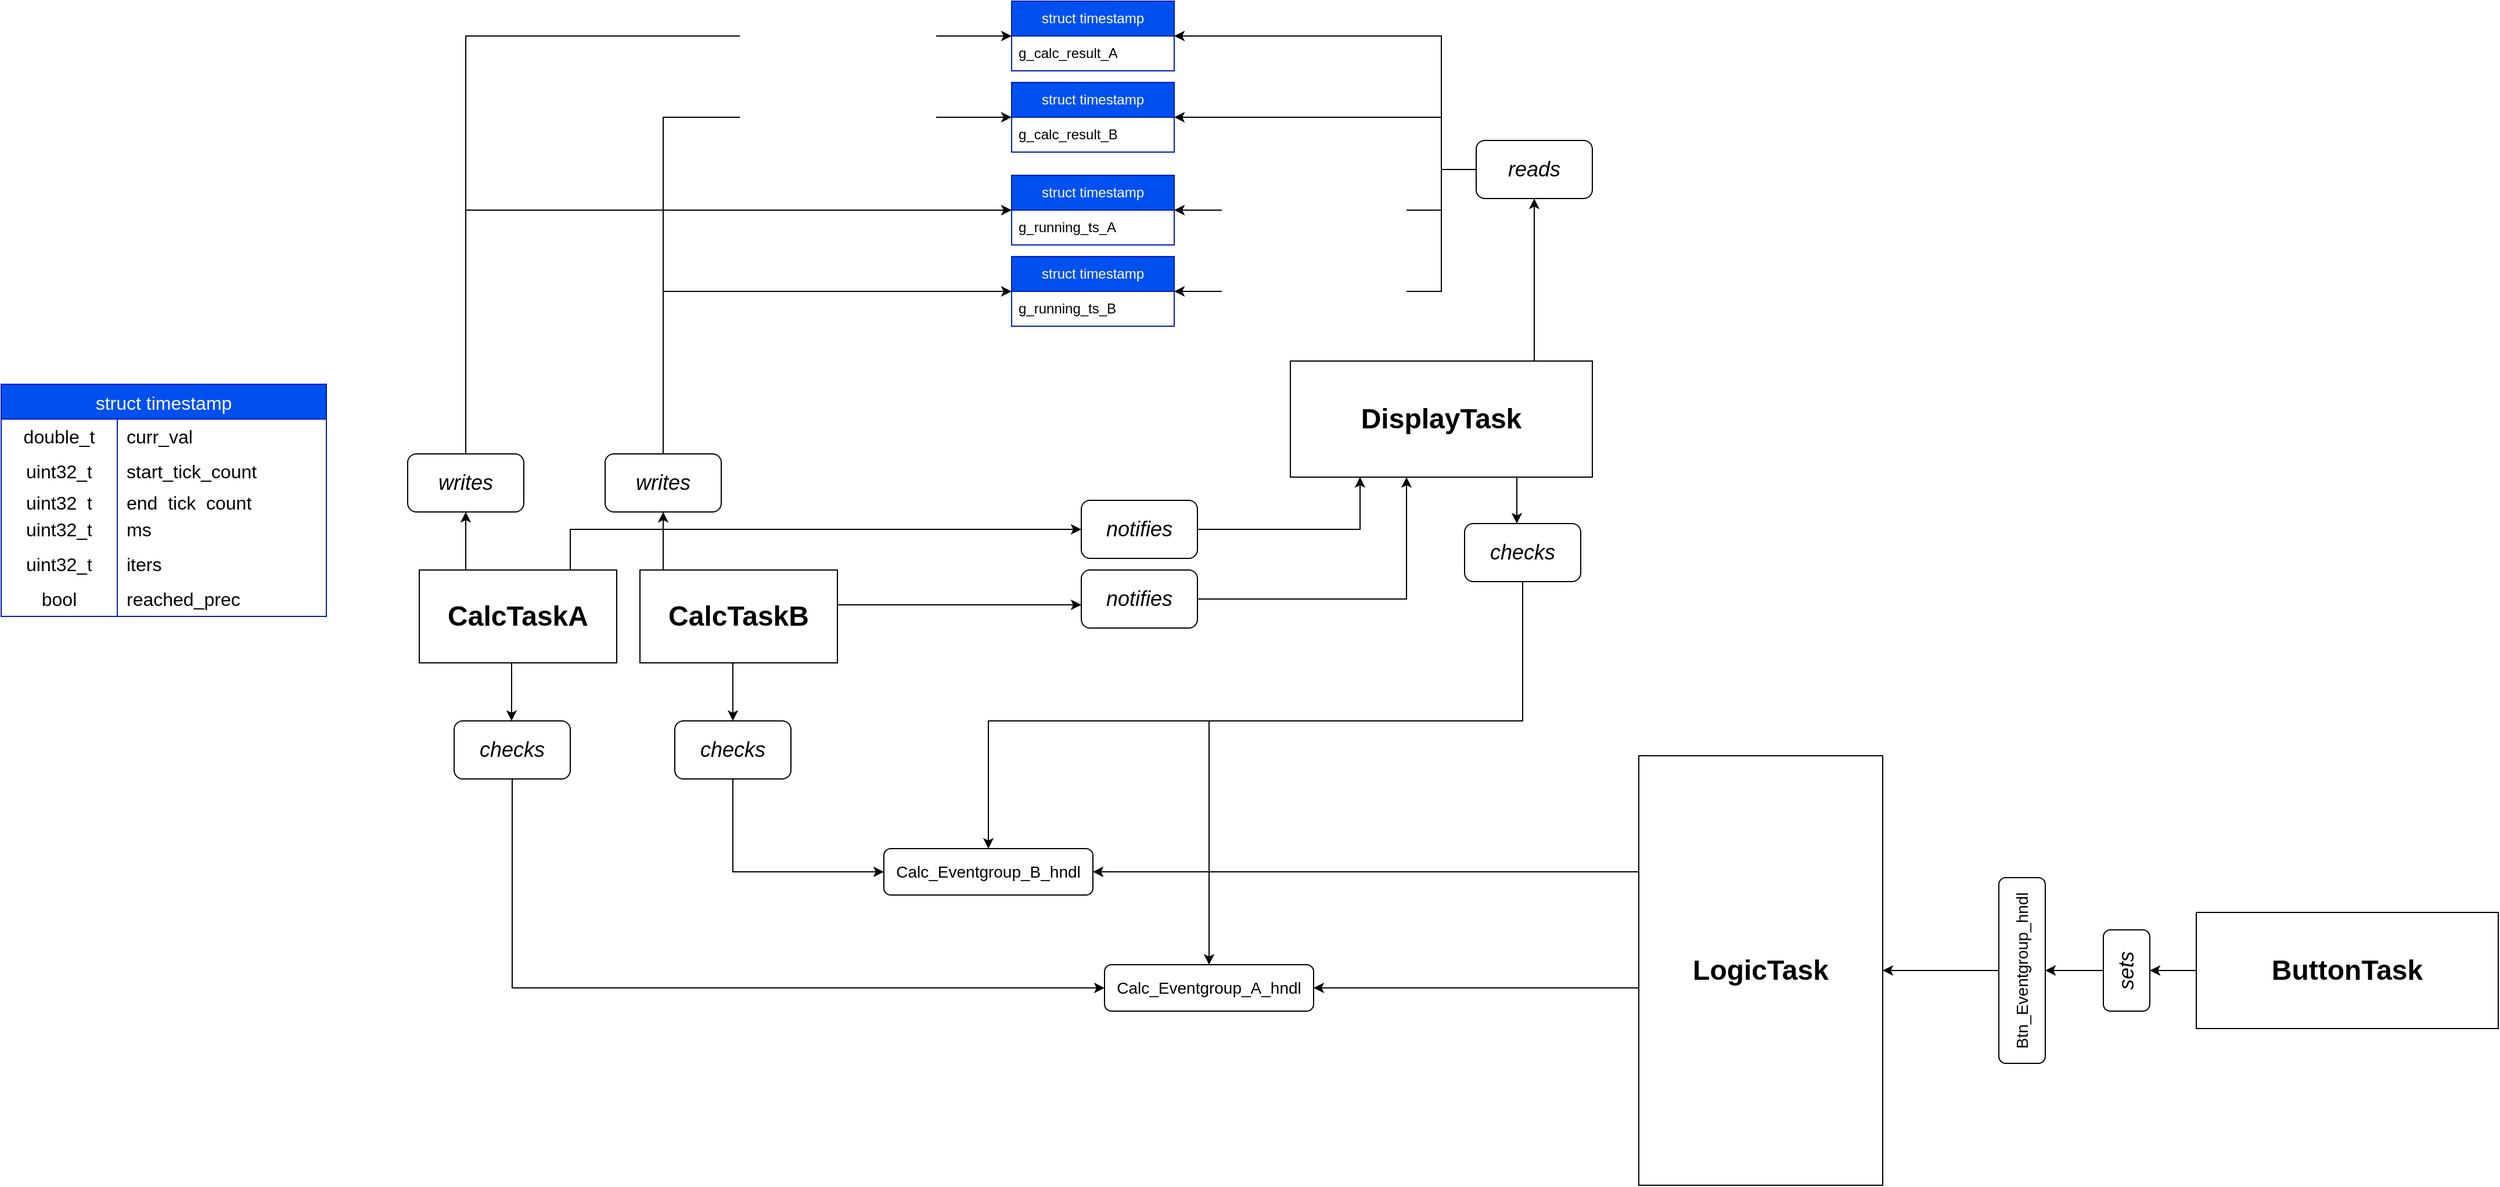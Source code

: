 <mxfile>
    <diagram name="Task Overview" id="un9A2p85PjugNB1o0ie8">
        <mxGraphModel dx="4168" dy="1765" grid="1" gridSize="10" guides="1" tooltips="1" connect="1" arrows="1" fold="1" page="1" pageScale="1" pageWidth="1169" pageHeight="827" math="0" shadow="0">
            <root>
                <mxCell id="0"/>
                <mxCell id="1" parent="0"/>
                <mxCell id="_D26Zv26igtGGx_pEVoI-3" value="LogicTask" style="rounded=0;whiteSpace=wrap;html=1;fontStyle=1;fontSize=24;" parent="1" vertex="1">
                    <mxGeometry x="-850" y="450" width="210" height="370" as="geometry"/>
                </mxCell>
                <mxCell id="_D26Zv26igtGGx_pEVoI-8" value="DisplayTask" style="rounded=0;whiteSpace=wrap;html=1;fontStyle=1;fontSize=24;" parent="1" vertex="1">
                    <mxGeometry x="-1150" y="110" width="260" height="100" as="geometry"/>
                </mxCell>
                <mxCell id="_D26Zv26igtGGx_pEVoI-9" value="ButtonTask" style="rounded=0;whiteSpace=wrap;html=1;fontStyle=1;fontSize=24;" parent="1" vertex="1">
                    <mxGeometry x="-370" y="585" width="260" height="100" as="geometry"/>
                </mxCell>
                <mxCell id="_D26Zv26igtGGx_pEVoI-14" style="edgeStyle=elbowEdgeStyle;rounded=0;orthogonalLoop=1;jettySize=auto;html=1;entryX=0;entryY=0.5;entryDx=0;entryDy=0;" parent="1" source="_D26Zv26igtGGx_pEVoI-10" target="_D26Zv26igtGGx_pEVoI-12" edge="1">
                    <mxGeometry relative="1" as="geometry">
                        <mxPoint x="-1390" y="120" as="targetPoint"/>
                        <Array as="points">
                            <mxPoint x="-1770" y="260"/>
                            <mxPoint x="-1800" y="240"/>
                        </Array>
                    </mxGeometry>
                </mxCell>
                <mxCell id="_D26Zv26igtGGx_pEVoI-10" value="CalcTaskA" style="rounded=0;whiteSpace=wrap;html=1;fontStyle=1;fontSize=24;" parent="1" vertex="1">
                    <mxGeometry x="-1900" y="290" width="170" height="80" as="geometry"/>
                </mxCell>
                <mxCell id="_D26Zv26igtGGx_pEVoI-12" value="notifies" style="rounded=1;whiteSpace=wrap;html=1;fontStyle=2;fontSize=18;glass=0;" parent="1" vertex="1">
                    <mxGeometry x="-1330" y="230" width="100" height="50" as="geometry"/>
                </mxCell>
                <mxCell id="_D26Zv26igtGGx_pEVoI-13" value="CalcTaskB" style="rounded=0;whiteSpace=wrap;html=1;fontStyle=1;fontSize=24;" parent="1" vertex="1">
                    <mxGeometry x="-1710" y="290" width="170" height="80" as="geometry"/>
                </mxCell>
                <mxCell id="_D26Zv26igtGGx_pEVoI-16" value="notifies" style="rounded=1;whiteSpace=wrap;html=1;fontStyle=2;fontSize=18;glass=0;" parent="1" vertex="1">
                    <mxGeometry x="-1330" y="290" width="100" height="50" as="geometry"/>
                </mxCell>
                <mxCell id="_D26Zv26igtGGx_pEVoI-17" style="edgeStyle=elbowEdgeStyle;rounded=0;orthogonalLoop=1;jettySize=auto;html=1;" parent="1" source="_D26Zv26igtGGx_pEVoI-13" target="_D26Zv26igtGGx_pEVoI-16" edge="1">
                    <mxGeometry relative="1" as="geometry">
                        <mxPoint x="-1790" y="300" as="sourcePoint"/>
                        <mxPoint x="-1300" y="145" as="targetPoint"/>
                        <Array as="points">
                            <mxPoint x="-1450" y="320"/>
                        </Array>
                    </mxGeometry>
                </mxCell>
                <mxCell id="_D26Zv26igtGGx_pEVoI-19" value="&lt;div style=&quot;font-size: 14px; line-height: 19px; white-space: pre;&quot;&gt;&lt;div&gt;&lt;span style=&quot;&quot;&gt;Btn_Eventgroup_hndl&lt;/span&gt;&lt;/div&gt;&lt;/div&gt;" style="rounded=1;whiteSpace=wrap;html=1;fontStyle=0;fontSize=18;glass=0;fontColor=default;labelBackgroundColor=default;fontFamily=Helvetica;textDirection=ltr;horizontal=0;" parent="1" vertex="1">
                    <mxGeometry x="-540" y="555" width="40" height="160" as="geometry"/>
                </mxCell>
                <mxCell id="_D26Zv26igtGGx_pEVoI-20" value="&lt;div style=&quot;font-size: 14px; line-height: 19px; white-space: pre;&quot;&gt;&lt;div&gt;&lt;span style=&quot;&quot;&gt;Calc_Eventgroup_A_hndl&lt;/span&gt;&lt;/div&gt;&lt;/div&gt;" style="rounded=1;whiteSpace=wrap;html=1;fontStyle=0;fontSize=18;glass=0;fontColor=default;labelBackgroundColor=default;fontFamily=Helvetica;textDirection=ltr;horizontal=1;" parent="1" vertex="1">
                    <mxGeometry x="-1310" y="630" width="180" height="40" as="geometry"/>
                </mxCell>
                <mxCell id="_D26Zv26igtGGx_pEVoI-21" value="&lt;div style=&quot;font-size: 14px; line-height: 19px; white-space: pre;&quot;&gt;&lt;div&gt;&lt;span style=&quot;&quot;&gt;Calc_Eventgroup_B_hndl&lt;/span&gt;&lt;/div&gt;&lt;/div&gt;" style="rounded=1;whiteSpace=wrap;html=1;fontStyle=0;fontSize=18;glass=0;fontColor=default;labelBackgroundColor=default;fontFamily=Helvetica;textDirection=ltr;horizontal=1;" parent="1" vertex="1">
                    <mxGeometry x="-1500" y="530" width="180" height="40" as="geometry"/>
                </mxCell>
                <mxCell id="_D26Zv26igtGGx_pEVoI-22" style="edgeStyle=elbowEdgeStyle;rounded=0;orthogonalLoop=1;jettySize=auto;html=1;elbow=vertical;" parent="1" source="_D26Zv26igtGGx_pEVoI-12" target="_D26Zv26igtGGx_pEVoI-8" edge="1">
                    <mxGeometry relative="1" as="geometry">
                        <mxPoint x="-1405" y="355" as="sourcePoint"/>
                        <mxPoint x="-1080" y="260" as="targetPoint"/>
                        <Array as="points">
                            <mxPoint x="-1090" y="255"/>
                        </Array>
                    </mxGeometry>
                </mxCell>
                <mxCell id="_D26Zv26igtGGx_pEVoI-23" style="edgeStyle=elbowEdgeStyle;rounded=0;orthogonalLoop=1;jettySize=auto;html=1;elbow=vertical;" parent="1" source="_D26Zv26igtGGx_pEVoI-16" target="_D26Zv26igtGGx_pEVoI-8" edge="1">
                    <mxGeometry relative="1" as="geometry">
                        <mxPoint x="-1200" y="145" as="sourcePoint"/>
                        <mxPoint x="-1140" y="145" as="targetPoint"/>
                        <Array as="points">
                            <mxPoint x="-1050" y="315"/>
                        </Array>
                    </mxGeometry>
                </mxCell>
                <mxCell id="_D26Zv26igtGGx_pEVoI-25" style="edgeStyle=elbowEdgeStyle;rounded=0;orthogonalLoop=1;jettySize=auto;html=1;elbow=vertical;" parent="1" source="_D26Zv26igtGGx_pEVoI-19" target="_D26Zv26igtGGx_pEVoI-3" edge="1">
                    <mxGeometry relative="1" as="geometry">
                        <mxPoint x="-610" y="640.26" as="sourcePoint"/>
                        <mxPoint x="-650" y="640.26" as="targetPoint"/>
                    </mxGeometry>
                </mxCell>
                <mxCell id="_D26Zv26igtGGx_pEVoI-26" style="edgeStyle=elbowEdgeStyle;rounded=0;orthogonalLoop=1;jettySize=auto;html=1;elbow=vertical;" parent="1" source="_D26Zv26igtGGx_pEVoI-3" target="_D26Zv26igtGGx_pEVoI-21" edge="1">
                    <mxGeometry relative="1" as="geometry">
                        <mxPoint x="-790" y="539.83" as="sourcePoint"/>
                        <mxPoint x="-840" y="539.83" as="targetPoint"/>
                    </mxGeometry>
                </mxCell>
                <mxCell id="_D26Zv26igtGGx_pEVoI-27" style="edgeStyle=elbowEdgeStyle;rounded=0;orthogonalLoop=1;jettySize=auto;html=1;elbow=vertical;" parent="1" source="_D26Zv26igtGGx_pEVoI-3" target="_D26Zv26igtGGx_pEVoI-20" edge="1">
                    <mxGeometry relative="1" as="geometry">
                        <mxPoint x="-860" y="670.04" as="sourcePoint"/>
                        <mxPoint x="-1000" y="670.04" as="targetPoint"/>
                    </mxGeometry>
                </mxCell>
                <mxCell id="_D26Zv26igtGGx_pEVoI-28" value="struct timestamp" style="shape=table;startSize=30;container=1;collapsible=0;childLayout=tableLayout;fixedRows=1;rowLines=0;fontStyle=0;strokeColor=#001DBC;fontSize=16;fillColor=#0050ef;fontColor=#ffffff;" parent="1" vertex="1">
                    <mxGeometry x="-2260" y="130" width="280" height="200" as="geometry"/>
                </mxCell>
                <mxCell id="_D26Zv26igtGGx_pEVoI-29" value="" style="shape=tableRow;horizontal=0;startSize=0;swimlaneHead=0;swimlaneBody=0;top=0;left=0;bottom=0;right=0;collapsible=0;dropTarget=0;fillColor=none;points=[[0,0.5],[1,0.5]];portConstraint=eastwest;strokeColor=inherit;fontSize=16;" parent="_D26Zv26igtGGx_pEVoI-28" vertex="1">
                    <mxGeometry y="30" width="280" height="30" as="geometry"/>
                </mxCell>
                <mxCell id="_D26Zv26igtGGx_pEVoI-30" value="double_t" style="shape=partialRectangle;html=1;whiteSpace=wrap;connectable=0;fillColor=none;top=0;left=0;bottom=0;right=0;overflow=hidden;pointerEvents=1;strokeColor=inherit;fontSize=16;" parent="_D26Zv26igtGGx_pEVoI-29" vertex="1">
                    <mxGeometry width="100" height="30" as="geometry">
                        <mxRectangle width="100" height="30" as="alternateBounds"/>
                    </mxGeometry>
                </mxCell>
                <mxCell id="_D26Zv26igtGGx_pEVoI-31" value="curr_val" style="shape=partialRectangle;html=1;whiteSpace=wrap;connectable=0;fillColor=none;top=0;left=0;bottom=0;right=0;align=left;spacingLeft=6;overflow=hidden;strokeColor=inherit;fontSize=16;" parent="_D26Zv26igtGGx_pEVoI-29" vertex="1">
                    <mxGeometry x="100" width="180" height="30" as="geometry">
                        <mxRectangle width="180" height="30" as="alternateBounds"/>
                    </mxGeometry>
                </mxCell>
                <mxCell id="_D26Zv26igtGGx_pEVoI-32" value="" style="shape=tableRow;horizontal=0;startSize=0;swimlaneHead=0;swimlaneBody=0;top=0;left=0;bottom=0;right=0;collapsible=0;dropTarget=0;fillColor=none;points=[[0,0.5],[1,0.5]];portConstraint=eastwest;strokeColor=inherit;fontSize=16;" parent="_D26Zv26igtGGx_pEVoI-28" vertex="1">
                    <mxGeometry y="60" width="280" height="30" as="geometry"/>
                </mxCell>
                <mxCell id="_D26Zv26igtGGx_pEVoI-33" value="uint32_t" style="shape=partialRectangle;html=1;whiteSpace=wrap;connectable=0;fillColor=none;top=0;left=0;bottom=0;right=0;overflow=hidden;strokeColor=inherit;fontSize=16;" parent="_D26Zv26igtGGx_pEVoI-32" vertex="1">
                    <mxGeometry width="100" height="30" as="geometry">
                        <mxRectangle width="100" height="30" as="alternateBounds"/>
                    </mxGeometry>
                </mxCell>
                <mxCell id="_D26Zv26igtGGx_pEVoI-34" value="start_tick_count" style="shape=partialRectangle;html=1;whiteSpace=wrap;connectable=0;fillColor=none;top=0;left=0;bottom=0;right=0;align=left;spacingLeft=6;overflow=hidden;strokeColor=inherit;fontSize=16;" parent="_D26Zv26igtGGx_pEVoI-32" vertex="1">
                    <mxGeometry x="100" width="180" height="30" as="geometry">
                        <mxRectangle width="180" height="30" as="alternateBounds"/>
                    </mxGeometry>
                </mxCell>
                <mxCell id="_D26Zv26igtGGx_pEVoI-35" value="" style="shape=tableRow;horizontal=0;startSize=0;swimlaneHead=0;swimlaneBody=0;top=0;left=0;bottom=0;right=0;collapsible=0;dropTarget=0;fillColor=none;points=[[0,0.5],[1,0.5]];portConstraint=eastwest;strokeColor=inherit;fontSize=16;" parent="_D26Zv26igtGGx_pEVoI-28" vertex="1">
                    <mxGeometry y="90" width="280" height="20" as="geometry"/>
                </mxCell>
                <mxCell id="_D26Zv26igtGGx_pEVoI-36" value="uint32_t" style="shape=partialRectangle;html=1;whiteSpace=wrap;connectable=0;fillColor=none;top=0;left=0;bottom=0;right=0;overflow=hidden;strokeColor=inherit;fontSize=16;" parent="_D26Zv26igtGGx_pEVoI-35" vertex="1">
                    <mxGeometry width="100" height="20" as="geometry">
                        <mxRectangle width="100" height="20" as="alternateBounds"/>
                    </mxGeometry>
                </mxCell>
                <mxCell id="_D26Zv26igtGGx_pEVoI-37" value="end_tick_count" style="shape=partialRectangle;html=1;whiteSpace=wrap;connectable=0;fillColor=none;top=0;left=0;bottom=0;right=0;align=left;spacingLeft=6;overflow=hidden;strokeColor=inherit;fontSize=16;" parent="_D26Zv26igtGGx_pEVoI-35" vertex="1">
                    <mxGeometry x="100" width="180" height="20" as="geometry">
                        <mxRectangle width="180" height="20" as="alternateBounds"/>
                    </mxGeometry>
                </mxCell>
                <mxCell id="_D26Zv26igtGGx_pEVoI-38" style="shape=tableRow;horizontal=0;startSize=0;swimlaneHead=0;swimlaneBody=0;top=0;left=0;bottom=0;right=0;collapsible=0;dropTarget=0;fillColor=none;points=[[0,0.5],[1,0.5]];portConstraint=eastwest;strokeColor=inherit;fontSize=16;" parent="_D26Zv26igtGGx_pEVoI-28" vertex="1">
                    <mxGeometry y="110" width="280" height="30" as="geometry"/>
                </mxCell>
                <mxCell id="_D26Zv26igtGGx_pEVoI-39" value="uint32_t" style="shape=partialRectangle;html=1;whiteSpace=wrap;connectable=0;fillColor=none;top=0;left=0;bottom=0;right=0;overflow=hidden;strokeColor=inherit;fontSize=16;" parent="_D26Zv26igtGGx_pEVoI-38" vertex="1">
                    <mxGeometry width="100" height="30" as="geometry">
                        <mxRectangle width="100" height="30" as="alternateBounds"/>
                    </mxGeometry>
                </mxCell>
                <mxCell id="_D26Zv26igtGGx_pEVoI-40" value="ms" style="shape=partialRectangle;html=1;whiteSpace=wrap;connectable=0;fillColor=none;top=0;left=0;bottom=0;right=0;align=left;spacingLeft=6;overflow=hidden;strokeColor=inherit;fontSize=16;" parent="_D26Zv26igtGGx_pEVoI-38" vertex="1">
                    <mxGeometry x="100" width="180" height="30" as="geometry">
                        <mxRectangle width="180" height="30" as="alternateBounds"/>
                    </mxGeometry>
                </mxCell>
                <mxCell id="_D26Zv26igtGGx_pEVoI-44" style="shape=tableRow;horizontal=0;startSize=0;swimlaneHead=0;swimlaneBody=0;top=0;left=0;bottom=0;right=0;collapsible=0;dropTarget=0;fillColor=none;points=[[0,0.5],[1,0.5]];portConstraint=eastwest;strokeColor=inherit;fontSize=16;" parent="_D26Zv26igtGGx_pEVoI-28" vertex="1">
                    <mxGeometry y="140" width="280" height="30" as="geometry"/>
                </mxCell>
                <mxCell id="_D26Zv26igtGGx_pEVoI-45" value="uint32_t" style="shape=partialRectangle;html=1;whiteSpace=wrap;connectable=0;fillColor=none;top=0;left=0;bottom=0;right=0;overflow=hidden;strokeColor=inherit;fontSize=16;" parent="_D26Zv26igtGGx_pEVoI-44" vertex="1">
                    <mxGeometry width="100" height="30" as="geometry">
                        <mxRectangle width="100" height="30" as="alternateBounds"/>
                    </mxGeometry>
                </mxCell>
                <mxCell id="_D26Zv26igtGGx_pEVoI-46" value="iters" style="shape=partialRectangle;html=1;whiteSpace=wrap;connectable=0;fillColor=none;top=0;left=0;bottom=0;right=0;align=left;spacingLeft=6;overflow=hidden;strokeColor=inherit;fontSize=16;" parent="_D26Zv26igtGGx_pEVoI-44" vertex="1">
                    <mxGeometry x="100" width="180" height="30" as="geometry">
                        <mxRectangle width="180" height="30" as="alternateBounds"/>
                    </mxGeometry>
                </mxCell>
                <mxCell id="KhERWZN3jy_DUeHQDUMO-28" style="shape=tableRow;horizontal=0;startSize=0;swimlaneHead=0;swimlaneBody=0;top=0;left=0;bottom=0;right=0;collapsible=0;dropTarget=0;fillColor=none;points=[[0,0.5],[1,0.5]];portConstraint=eastwest;strokeColor=inherit;fontSize=16;" vertex="1" parent="_D26Zv26igtGGx_pEVoI-28">
                    <mxGeometry y="170" width="280" height="30" as="geometry"/>
                </mxCell>
                <mxCell id="KhERWZN3jy_DUeHQDUMO-29" value="bool" style="shape=partialRectangle;html=1;whiteSpace=wrap;connectable=0;fillColor=none;top=0;left=0;bottom=0;right=0;overflow=hidden;strokeColor=inherit;fontSize=16;" vertex="1" parent="KhERWZN3jy_DUeHQDUMO-28">
                    <mxGeometry width="100" height="30" as="geometry">
                        <mxRectangle width="100" height="30" as="alternateBounds"/>
                    </mxGeometry>
                </mxCell>
                <mxCell id="KhERWZN3jy_DUeHQDUMO-30" value="reached_prec" style="shape=partialRectangle;html=1;whiteSpace=wrap;connectable=0;fillColor=none;top=0;left=0;bottom=0;right=0;align=left;spacingLeft=6;overflow=hidden;strokeColor=inherit;fontSize=16;" vertex="1" parent="KhERWZN3jy_DUeHQDUMO-28">
                    <mxGeometry x="100" width="180" height="30" as="geometry">
                        <mxRectangle width="180" height="30" as="alternateBounds"/>
                    </mxGeometry>
                </mxCell>
                <mxCell id="_D26Zv26igtGGx_pEVoI-49" value="struct timestamp" style="swimlane;fontStyle=0;childLayout=stackLayout;horizontal=1;startSize=30;horizontalStack=0;resizeParent=1;resizeParentMax=0;resizeLast=0;collapsible=1;marginBottom=0;whiteSpace=wrap;html=1;fillColor=#0050ef;strokeColor=#001DBC;fontColor=#ffffff;" parent="1" vertex="1">
                    <mxGeometry x="-1390" y="-50" width="140" height="60" as="geometry"/>
                </mxCell>
                <mxCell id="_D26Zv26igtGGx_pEVoI-50" value="g_running_ts_A" style="text;strokeColor=none;fillColor=none;align=left;verticalAlign=middle;spacingLeft=4;spacingRight=4;overflow=hidden;points=[[0,0.5],[1,0.5]];portConstraint=eastwest;rotatable=0;whiteSpace=wrap;html=1;" parent="_D26Zv26igtGGx_pEVoI-49" vertex="1">
                    <mxGeometry y="30" width="140" height="30" as="geometry"/>
                </mxCell>
                <mxCell id="_D26Zv26igtGGx_pEVoI-53" value="struct timestamp" style="swimlane;fontStyle=0;childLayout=stackLayout;horizontal=1;startSize=30;horizontalStack=0;resizeParent=1;resizeParentMax=0;resizeLast=0;collapsible=1;marginBottom=0;whiteSpace=wrap;html=1;fillColor=#0050ef;strokeColor=#001DBC;fontColor=#ffffff;" parent="1" vertex="1">
                    <mxGeometry x="-1390" y="20" width="140" height="60" as="geometry"/>
                </mxCell>
                <mxCell id="_D26Zv26igtGGx_pEVoI-54" value="g_running_ts_B" style="text;strokeColor=none;fillColor=none;align=left;verticalAlign=middle;spacingLeft=4;spacingRight=4;overflow=hidden;points=[[0,0.5],[1,0.5]];portConstraint=eastwest;rotatable=0;whiteSpace=wrap;html=1;" parent="_D26Zv26igtGGx_pEVoI-53" vertex="1">
                    <mxGeometry y="30" width="140" height="30" as="geometry"/>
                </mxCell>
                <mxCell id="_D26Zv26igtGGx_pEVoI-60" style="edgeStyle=elbowEdgeStyle;rounded=0;orthogonalLoop=1;jettySize=auto;elbow=vertical;html=1;" parent="1" source="_D26Zv26igtGGx_pEVoI-55" target="_D26Zv26igtGGx_pEVoI-21" edge="1">
                    <mxGeometry relative="1" as="geometry">
                        <mxPoint x="-1070" y="480" as="targetPoint"/>
                        <Array as="points">
                            <mxPoint x="-1180" y="420"/>
                        </Array>
                    </mxGeometry>
                </mxCell>
                <mxCell id="_D26Zv26igtGGx_pEVoI-55" value="checks" style="rounded=1;whiteSpace=wrap;html=1;fontStyle=2;fontSize=18;glass=0;" parent="1" vertex="1">
                    <mxGeometry x="-1000" y="250" width="100" height="50" as="geometry"/>
                </mxCell>
                <mxCell id="_D26Zv26igtGGx_pEVoI-57" style="edgeStyle=elbowEdgeStyle;rounded=0;orthogonalLoop=1;jettySize=auto;html=1;" parent="1" source="_D26Zv26igtGGx_pEVoI-8" target="_D26Zv26igtGGx_pEVoI-63" edge="1">
                    <mxGeometry relative="1" as="geometry">
                        <mxPoint x="-960" y="410" as="sourcePoint"/>
                        <mxPoint x="-1079.741" y="250.0" as="targetPoint"/>
                    </mxGeometry>
                </mxCell>
                <mxCell id="_D26Zv26igtGGx_pEVoI-58" style="edgeStyle=elbowEdgeStyle;rounded=0;orthogonalLoop=1;jettySize=auto;html=1;exitX=0.75;exitY=1;exitDx=0;exitDy=0;" parent="1" source="_D26Zv26igtGGx_pEVoI-8" target="_D26Zv26igtGGx_pEVoI-55" edge="1">
                    <mxGeometry relative="1" as="geometry">
                        <mxPoint x="-1070" y="220" as="sourcePoint"/>
                        <mxPoint x="-1070" y="260" as="targetPoint"/>
                        <Array as="points"/>
                    </mxGeometry>
                </mxCell>
                <mxCell id="_D26Zv26igtGGx_pEVoI-61" style="edgeStyle=elbowEdgeStyle;rounded=0;orthogonalLoop=1;jettySize=auto;html=1;" parent="1" source="4" target="_D26Zv26igtGGx_pEVoI-49" edge="1">
                    <mxGeometry relative="1" as="geometry">
                        <mxPoint x="-1900" y="90" as="sourcePoint"/>
                        <mxPoint x="-1410" y="-65" as="targetPoint"/>
                        <Array as="points">
                            <mxPoint x="-1860" y="110"/>
                            <mxPoint x="-1857" y="160"/>
                        </Array>
                    </mxGeometry>
                </mxCell>
                <mxCell id="_D26Zv26igtGGx_pEVoI-62" style="edgeStyle=elbowEdgeStyle;rounded=0;orthogonalLoop=1;jettySize=auto;html=1;" parent="1" source="5" target="_D26Zv26igtGGx_pEVoI-53" edge="1">
                    <mxGeometry relative="1" as="geometry">
                        <mxPoint x="-1847" y="300" as="sourcePoint"/>
                        <mxPoint x="-1380" y="-10" as="targetPoint"/>
                        <Array as="points">
                            <mxPoint x="-1690" y="130"/>
                        </Array>
                    </mxGeometry>
                </mxCell>
                <mxCell id="_D26Zv26igtGGx_pEVoI-63" value="reads" style="rounded=1;whiteSpace=wrap;html=1;fontStyle=2;fontSize=18;glass=0;" parent="1" vertex="1">
                    <mxGeometry x="-990" y="-80" width="100" height="50" as="geometry"/>
                </mxCell>
                <mxCell id="_D26Zv26igtGGx_pEVoI-64" style="edgeStyle=elbowEdgeStyle;rounded=0;orthogonalLoop=1;jettySize=auto;html=1;" parent="1" source="_D26Zv26igtGGx_pEVoI-63" target="_D26Zv26igtGGx_pEVoI-49" edge="1">
                    <mxGeometry relative="1" as="geometry">
                        <mxPoint x="-1080" y="120" as="sourcePoint"/>
                        <mxPoint x="-1080" y="60" as="targetPoint"/>
                        <Array as="points">
                            <mxPoint x="-1020" y="-55"/>
                        </Array>
                    </mxGeometry>
                </mxCell>
                <mxCell id="KhERWZN3jy_DUeHQDUMO-25" value="&lt;span style=&quot;font-style: italic;&quot;&gt;suspends CalcTaskA&lt;/span&gt;" style="edgeLabel;html=1;align=center;verticalAlign=middle;resizable=0;points=[];fontSize=17;fontFamily=Helvetica;fontColor=#FFFFFF;" vertex="1" connectable="0" parent="_D26Zv26igtGGx_pEVoI-64">
                    <mxGeometry x="0.443" relative="1" as="geometry">
                        <mxPoint x="38" as="offset"/>
                    </mxGeometry>
                </mxCell>
                <mxCell id="_D26Zv26igtGGx_pEVoI-65" style="edgeStyle=elbowEdgeStyle;rounded=0;orthogonalLoop=1;jettySize=auto;html=1;" parent="1" source="_D26Zv26igtGGx_pEVoI-63" target="_D26Zv26igtGGx_pEVoI-53" edge="1">
                    <mxGeometry relative="1" as="geometry">
                        <mxPoint x="-1050" y="35" as="sourcePoint"/>
                        <mxPoint x="-1240" y="-10" as="targetPoint"/>
                        <Array as="points">
                            <mxPoint x="-1020" y="-10"/>
                        </Array>
                    </mxGeometry>
                </mxCell>
                <mxCell id="KhERWZN3jy_DUeHQDUMO-26" value="&lt;span style=&quot;font-style: italic;&quot;&gt;suspends CalcTaskB&lt;/span&gt;" style="edgeLabel;html=1;align=center;verticalAlign=middle;resizable=0;points=[];fontSize=17;fontFamily=Helvetica;fontColor=#FFFFFF;" vertex="1" connectable="0" parent="_D26Zv26igtGGx_pEVoI-65">
                    <mxGeometry x="0.264" y="3" relative="1" as="geometry">
                        <mxPoint x="-15" y="-3" as="offset"/>
                    </mxGeometry>
                </mxCell>
                <mxCell id="_D26Zv26igtGGx_pEVoI-66" value="sets" style="rounded=1;whiteSpace=wrap;html=1;fontStyle=2;fontSize=18;glass=0;horizontal=0;" parent="1" vertex="1">
                    <mxGeometry x="-450" y="600" width="40" height="70" as="geometry"/>
                </mxCell>
                <mxCell id="_D26Zv26igtGGx_pEVoI-67" style="edgeStyle=elbowEdgeStyle;rounded=0;orthogonalLoop=1;jettySize=auto;html=1;elbow=vertical;exitX=0;exitY=0.5;exitDx=0;exitDy=0;" parent="1" source="_D26Zv26igtGGx_pEVoI-9" target="_D26Zv26igtGGx_pEVoI-66" edge="1">
                    <mxGeometry relative="1" as="geometry">
                        <mxPoint x="-380" y="715" as="sourcePoint"/>
                        <mxPoint x="-430" y="715" as="targetPoint"/>
                    </mxGeometry>
                </mxCell>
                <mxCell id="_D26Zv26igtGGx_pEVoI-68" style="edgeStyle=elbowEdgeStyle;rounded=0;orthogonalLoop=1;jettySize=auto;html=1;elbow=vertical;" parent="1" source="_D26Zv26igtGGx_pEVoI-66" target="_D26Zv26igtGGx_pEVoI-19" edge="1">
                    <mxGeometry relative="1" as="geometry">
                        <mxPoint x="-430" y="710" as="sourcePoint"/>
                        <mxPoint x="-500" y="710" as="targetPoint"/>
                    </mxGeometry>
                </mxCell>
                <mxCell id="2" value="checks" style="rounded=1;whiteSpace=wrap;html=1;fontStyle=2;fontSize=18;glass=0;" parent="1" vertex="1">
                    <mxGeometry x="-1680" y="420" width="100" height="50" as="geometry"/>
                </mxCell>
                <mxCell id="3" value="checks" style="rounded=1;whiteSpace=wrap;html=1;fontStyle=2;fontSize=18;glass=0;" parent="1" vertex="1">
                    <mxGeometry x="-1870" y="420" width="100" height="50" as="geometry"/>
                </mxCell>
                <mxCell id="4" value="writes" style="rounded=1;whiteSpace=wrap;html=1;fontStyle=2;fontSize=18;glass=0;" parent="1" vertex="1">
                    <mxGeometry x="-1910" y="190" width="100" height="50" as="geometry"/>
                </mxCell>
                <mxCell id="5" value="writes" style="rounded=1;whiteSpace=wrap;html=1;fontStyle=2;fontSize=18;glass=0;" parent="1" vertex="1">
                    <mxGeometry x="-1740" y="190" width="100" height="50" as="geometry"/>
                </mxCell>
                <mxCell id="6" style="edgeStyle=elbowEdgeStyle;rounded=0;orthogonalLoop=1;jettySize=auto;html=1;entryX=0.5;entryY=1;entryDx=0;entryDy=0;" parent="1" source="_D26Zv26igtGGx_pEVoI-13" target="5" edge="1">
                    <mxGeometry relative="1" as="geometry">
                        <mxPoint x="-1680" y="205" as="sourcePoint"/>
                        <mxPoint x="-1380" y="60" as="targetPoint"/>
                        <Array as="points">
                            <mxPoint x="-1690" y="270"/>
                            <mxPoint x="-1660" y="270"/>
                            <mxPoint x="-1690" y="180"/>
                            <mxPoint x="-1680" y="140"/>
                        </Array>
                    </mxGeometry>
                </mxCell>
                <mxCell id="7" style="edgeStyle=elbowEdgeStyle;rounded=0;orthogonalLoop=1;jettySize=auto;html=1;entryX=0.5;entryY=1;entryDx=0;entryDy=0;exitX=0.25;exitY=0;exitDx=0;exitDy=0;" parent="1" source="_D26Zv26igtGGx_pEVoI-10" target="4" edge="1">
                    <mxGeometry relative="1" as="geometry">
                        <mxPoint x="-1870" y="297.5" as="sourcePoint"/>
                        <mxPoint x="-1870" y="252.5" as="targetPoint"/>
                        <Array as="points">
                            <mxPoint x="-1860" y="260"/>
                            <mxPoint x="-1840" y="277.5"/>
                            <mxPoint x="-1870" y="187.5"/>
                            <mxPoint x="-1860" y="147.5"/>
                        </Array>
                    </mxGeometry>
                </mxCell>
                <mxCell id="8" style="edgeStyle=elbowEdgeStyle;rounded=0;orthogonalLoop=1;jettySize=auto;elbow=vertical;html=1;" parent="1" source="_D26Zv26igtGGx_pEVoI-13" target="2" edge="1">
                    <mxGeometry relative="1" as="geometry">
                        <mxPoint x="-1830" y="700" as="targetPoint"/>
                        <mxPoint x="-1490" y="470" as="sourcePoint"/>
                        <Array as="points">
                            <mxPoint x="-1630" y="380"/>
                        </Array>
                    </mxGeometry>
                </mxCell>
                <mxCell id="9" style="edgeStyle=elbowEdgeStyle;rounded=0;orthogonalLoop=1;jettySize=auto;elbow=vertical;html=1;" parent="1" source="_D26Zv26igtGGx_pEVoI-10" target="3" edge="1">
                    <mxGeometry relative="1" as="geometry">
                        <mxPoint x="-1820.53" y="430.0" as="targetPoint"/>
                        <mxPoint x="-1820.53" y="380.0" as="sourcePoint"/>
                        <Array as="points">
                            <mxPoint x="-1820.53" y="390"/>
                        </Array>
                    </mxGeometry>
                </mxCell>
                <mxCell id="10" style="edgeStyle=elbowEdgeStyle;rounded=0;orthogonalLoop=1;jettySize=auto;elbow=vertical;html=1;" parent="1" source="2" target="_D26Zv26igtGGx_pEVoI-21" edge="1">
                    <mxGeometry relative="1" as="geometry">
                        <mxPoint x="-1580" y="620" as="targetPoint"/>
                        <mxPoint x="-1580" y="570" as="sourcePoint"/>
                        <Array as="points">
                            <mxPoint x="-1460" y="550"/>
                            <mxPoint x="-1580" y="580"/>
                        </Array>
                    </mxGeometry>
                </mxCell>
                <mxCell id="11" style="edgeStyle=elbowEdgeStyle;rounded=0;orthogonalLoop=1;jettySize=auto;elbow=vertical;html=1;" parent="1" source="3" target="_D26Zv26igtGGx_pEVoI-20" edge="1">
                    <mxGeometry relative="1" as="geometry">
                        <mxPoint x="-1490" y="635" as="targetPoint"/>
                        <mxPoint x="-1740" y="555" as="sourcePoint"/>
                        <Array as="points">
                            <mxPoint x="-1620" y="650"/>
                            <mxPoint x="-1630" y="660"/>
                            <mxPoint x="-1570" y="635"/>
                            <mxPoint x="-1690" y="665"/>
                        </Array>
                    </mxGeometry>
                </mxCell>
                <mxCell id="KhERWZN3jy_DUeHQDUMO-14" value="struct timestamp" style="swimlane;fontStyle=0;childLayout=stackLayout;horizontal=1;startSize=30;horizontalStack=0;resizeParent=1;resizeParentMax=0;resizeLast=0;collapsible=1;marginBottom=0;whiteSpace=wrap;html=1;fillColor=#0050ef;strokeColor=#001DBC;fontColor=#ffffff;" vertex="1" parent="1">
                    <mxGeometry x="-1390" y="-200" width="140" height="60" as="geometry"/>
                </mxCell>
                <mxCell id="KhERWZN3jy_DUeHQDUMO-15" value="g_calc_result_A" style="text;strokeColor=none;fillColor=none;align=left;verticalAlign=middle;spacingLeft=4;spacingRight=4;overflow=hidden;points=[[0,0.5],[1,0.5]];portConstraint=eastwest;rotatable=0;whiteSpace=wrap;html=1;" vertex="1" parent="KhERWZN3jy_DUeHQDUMO-14">
                    <mxGeometry y="30" width="140" height="30" as="geometry"/>
                </mxCell>
                <mxCell id="KhERWZN3jy_DUeHQDUMO-16" value="struct timestamp" style="swimlane;fontStyle=0;childLayout=stackLayout;horizontal=1;startSize=30;horizontalStack=0;resizeParent=1;resizeParentMax=0;resizeLast=0;collapsible=1;marginBottom=0;whiteSpace=wrap;html=1;fillColor=#0050ef;strokeColor=#001DBC;fontColor=#ffffff;" vertex="1" parent="1">
                    <mxGeometry x="-1390" y="-130" width="140" height="60" as="geometry"/>
                </mxCell>
                <mxCell id="KhERWZN3jy_DUeHQDUMO-17" value="g_calc_result_B" style="text;strokeColor=none;fillColor=none;align=left;verticalAlign=middle;spacingLeft=4;spacingRight=4;overflow=hidden;points=[[0,0.5],[1,0.5]];portConstraint=eastwest;rotatable=0;whiteSpace=wrap;html=1;" vertex="1" parent="KhERWZN3jy_DUeHQDUMO-16">
                    <mxGeometry y="30" width="140" height="30" as="geometry"/>
                </mxCell>
                <mxCell id="KhERWZN3jy_DUeHQDUMO-18" style="edgeStyle=elbowEdgeStyle;rounded=0;orthogonalLoop=1;jettySize=auto;html=1;" edge="1" parent="1" source="4" target="KhERWZN3jy_DUeHQDUMO-14">
                    <mxGeometry relative="1" as="geometry">
                        <mxPoint x="-1925" y="60" as="sourcePoint"/>
                        <mxPoint x="-1455" y="-150" as="targetPoint"/>
                        <Array as="points">
                            <mxPoint x="-1860" y="30"/>
                        </Array>
                    </mxGeometry>
                </mxCell>
                <mxCell id="KhERWZN3jy_DUeHQDUMO-24" value="&lt;span style=&quot;font-style: italic;&quot;&gt;suspends DisplayTask&lt;/span&gt;" style="edgeLabel;html=1;align=center;verticalAlign=middle;resizable=0;points=[];fontSize=17;fontFamily=Helvetica;fontColor=#FFFFFF;" vertex="1" connectable="0" parent="KhERWZN3jy_DUeHQDUMO-18">
                    <mxGeometry x="0.711" y="2" relative="1" as="geometry">
                        <mxPoint x="-30" y="2" as="offset"/>
                    </mxGeometry>
                </mxCell>
                <mxCell id="KhERWZN3jy_DUeHQDUMO-19" style="edgeStyle=elbowEdgeStyle;rounded=0;orthogonalLoop=1;jettySize=auto;html=1;" edge="1" parent="1" source="5" target="KhERWZN3jy_DUeHQDUMO-16">
                    <mxGeometry relative="1" as="geometry">
                        <mxPoint x="-1680" y="200" as="sourcePoint"/>
                        <mxPoint x="-1380" y="60" as="targetPoint"/>
                        <Array as="points">
                            <mxPoint x="-1690" y="20"/>
                            <mxPoint x="-1680" y="140"/>
                        </Array>
                    </mxGeometry>
                </mxCell>
                <mxCell id="KhERWZN3jy_DUeHQDUMO-23" value="suspends DisplayTask" style="edgeLabel;html=1;align=center;verticalAlign=middle;resizable=0;points=[];fontSize=17;fontFamily=Helvetica;fontColor=#FFFFFF;fontStyle=2" vertex="1" connectable="0" parent="KhERWZN3jy_DUeHQDUMO-19">
                    <mxGeometry x="0.488" y="4" relative="1" as="geometry">
                        <mxPoint x="1" y="4" as="offset"/>
                    </mxGeometry>
                </mxCell>
                <mxCell id="KhERWZN3jy_DUeHQDUMO-20" style="edgeStyle=elbowEdgeStyle;rounded=0;orthogonalLoop=1;jettySize=auto;html=1;" edge="1" parent="1" source="_D26Zv26igtGGx_pEVoI-63" target="KhERWZN3jy_DUeHQDUMO-14">
                    <mxGeometry relative="1" as="geometry">
                        <mxPoint x="-1040" y="-115" as="sourcePoint"/>
                        <mxPoint x="-1230.0" y="-150" as="targetPoint"/>
                        <Array as="points">
                            <mxPoint x="-1020" y="-110"/>
                        </Array>
                    </mxGeometry>
                </mxCell>
                <mxCell id="KhERWZN3jy_DUeHQDUMO-21" style="edgeStyle=elbowEdgeStyle;rounded=0;orthogonalLoop=1;jettySize=auto;html=1;" edge="1" parent="1" source="_D26Zv26igtGGx_pEVoI-63" target="KhERWZN3jy_DUeHQDUMO-16">
                    <mxGeometry relative="1" as="geometry">
                        <mxPoint x="-1050" y="25" as="sourcePoint"/>
                        <mxPoint x="-1240.0" y="-160" as="targetPoint"/>
                        <Array as="points">
                            <mxPoint x="-1020" y="-55"/>
                        </Array>
                    </mxGeometry>
                </mxCell>
                <mxCell id="KhERWZN3jy_DUeHQDUMO-27" style="edgeStyle=elbowEdgeStyle;rounded=0;orthogonalLoop=1;jettySize=auto;elbow=vertical;html=1;" edge="1" parent="1" source="_D26Zv26igtGGx_pEVoI-55" target="_D26Zv26igtGGx_pEVoI-20">
                    <mxGeometry relative="1" as="geometry">
                        <mxPoint x="-1400" y="540" as="targetPoint"/>
                        <mxPoint x="-940" y="310.0" as="sourcePoint"/>
                        <Array as="points">
                            <mxPoint x="-1100" y="420"/>
                        </Array>
                    </mxGeometry>
                </mxCell>
            </root>
        </mxGraphModel>
    </diagram>
    <diagram id="uaAE0PKmqLJMGOQIk7v1" name="State Event Diagram">
        <mxGraphModel dx="1292" dy="788" grid="1" gridSize="10" guides="1" tooltips="1" connect="1" arrows="1" fold="1" page="1" pageScale="1" pageWidth="1169" pageHeight="827" math="0" shadow="0">
            <root>
                <mxCell id="0"/>
                <mxCell id="1" parent="0"/>
                <mxCell id="VGadoN8UvMgpeYGYsNQv-6" value="Logic States" style="rounded=1;whiteSpace=wrap;html=1;fontSize=17;fontStyle=1;fillColor=none;dashed=1;dashPattern=12 12;shadow=0;glass=0;labelPosition=center;verticalLabelPosition=top;align=center;verticalAlign=bottom;" vertex="1" parent="1">
                    <mxGeometry x="770" y="170" width="180" height="310" as="geometry"/>
                </mxCell>
                <mxCell id="VGadoN8UvMgpeYGYsNQv-2" style="edgeStyle=orthogonalEdgeStyle;curved=1;html=1;fontSize=17;startArrow=block;startFill=1;" edge="1" parent="1" source="VGadoN8UvMgpeYGYsNQv-7" target="VGadoN8UvMgpeYGYsNQv-8">
                    <mxGeometry relative="1" as="geometry">
                        <Array as="points">
                            <mxPoint x="860" y="360"/>
                            <mxPoint x="860" y="360"/>
                        </Array>
                    </mxGeometry>
                </mxCell>
                <mxCell id="VGadoN8UvMgpeYGYsNQv-3" value="SW3_short" style="edgeLabel;html=1;align=center;verticalAlign=middle;resizable=0;points=[];fontSize=17;fontStyle=2" vertex="1" connectable="0" parent="VGadoN8UvMgpeYGYsNQv-2">
                    <mxGeometry x="-0.351" y="-1" relative="1" as="geometry">
                        <mxPoint x="1" y="19" as="offset"/>
                    </mxGeometry>
                </mxCell>
                <mxCell id="VGadoN8UvMgpeYGYsNQv-7" value="Method A" style="shape=ext;double=1;rounded=1;whiteSpace=wrap;html=1;shadow=0;glass=0;sketch=0;fontSize=17;fillColor=none;" vertex="1" parent="1">
                    <mxGeometry x="800" y="190" width="120" height="80" as="geometry"/>
                </mxCell>
                <mxCell id="VGadoN8UvMgpeYGYsNQv-8" value="Method B" style="shape=ext;double=1;rounded=1;whiteSpace=wrap;html=1;shadow=0;glass=0;sketch=0;fontSize=17;fillColor=none;" vertex="1" parent="1">
                    <mxGeometry x="800" y="380" width="120" height="80" as="geometry"/>
                </mxCell>
                <mxCell id="VGadoN8UvMgpeYGYsNQv-9" value="Calculation State A or B" style="rounded=1;whiteSpace=wrap;html=1;fontSize=17;fontStyle=1;fillColor=none;dashed=1;dashPattern=12 12;shadow=0;glass=0;labelPosition=center;verticalLabelPosition=top;align=center;verticalAlign=bottom;" vertex="1" parent="1">
                    <mxGeometry x="60" y="100" width="480" height="490" as="geometry"/>
                </mxCell>
                <mxCell id="VGadoN8UvMgpeYGYsNQv-10" value="Resetting" style="shape=ext;double=1;rounded=1;whiteSpace=wrap;html=1;shadow=0;glass=0;sketch=0;fontSize=17;fillColor=none;" vertex="1" parent="1">
                    <mxGeometry x="90" y="360" width="120" height="80" as="geometry"/>
                </mxCell>
                <mxCell id="VGadoN8UvMgpeYGYsNQv-11" value="Stopped" style="shape=ext;double=1;rounded=1;whiteSpace=wrap;html=1;shadow=0;glass=0;sketch=0;fontSize=17;fillColor=none;" vertex="1" parent="1">
                    <mxGeometry x="290" y="200" width="120" height="80" as="geometry"/>
                </mxCell>
                <mxCell id="VGadoN8UvMgpeYGYsNQv-12" value="Starting" style="shape=ext;double=1;rounded=1;whiteSpace=wrap;html=1;shadow=0;glass=0;sketch=0;fontSize=17;fillColor=none;" vertex="1" parent="1">
                    <mxGeometry x="355" y="380" width="120" height="80" as="geometry"/>
                </mxCell>
                <mxCell id="VGadoN8UvMgpeYGYsNQv-13" value="Running" style="shape=ext;double=1;rounded=1;whiteSpace=wrap;html=1;shadow=0;glass=0;sketch=0;fontSize=17;fillColor=none;" vertex="1" parent="1">
                    <mxGeometry x="355" y="490" width="120" height="80" as="geometry"/>
                </mxCell>
                <mxCell id="VGadoN8UvMgpeYGYsNQv-14" style="edgeStyle=orthogonalEdgeStyle;curved=1;html=1;fontSize=17;startArrow=none;startFill=0;" edge="1" parent="1" source="VGadoN8UvMgpeYGYsNQv-11" target="VGadoN8UvMgpeYGYsNQv-12">
                    <mxGeometry relative="1" as="geometry">
                        <mxPoint x="240" y="160.0" as="sourcePoint"/>
                        <mxPoint x="240" y="360" as="targetPoint"/>
                        <Array as="points">
                            <mxPoint x="390" y="330"/>
                            <mxPoint x="390" y="330"/>
                        </Array>
                    </mxGeometry>
                </mxCell>
                <mxCell id="VGadoN8UvMgpeYGYsNQv-15" value="SW0_short" style="edgeLabel;html=1;align=center;verticalAlign=middle;resizable=0;points=[];fontSize=17;fontStyle=2" vertex="1" connectable="0" parent="VGadoN8UvMgpeYGYsNQv-14">
                    <mxGeometry x="-0.351" y="-1" relative="1" as="geometry">
                        <mxPoint x="1" y="17" as="offset"/>
                    </mxGeometry>
                </mxCell>
                <mxCell id="VGadoN8UvMgpeYGYsNQv-16" style="edgeStyle=orthogonalEdgeStyle;curved=1;html=1;fontSize=17;startArrow=none;startFill=0;" edge="1" parent="1" source="VGadoN8UvMgpeYGYsNQv-12" target="VGadoN8UvMgpeYGYsNQv-13">
                    <mxGeometry relative="1" as="geometry">
                        <mxPoint x="580.0" y="410" as="sourcePoint"/>
                        <mxPoint x="580.0" y="510" as="targetPoint"/>
                        <Array as="points">
                            <mxPoint x="415" y="480"/>
                            <mxPoint x="415" y="480"/>
                        </Array>
                    </mxGeometry>
                </mxCell>
                <mxCell id="VGadoN8UvMgpeYGYsNQv-18" style="edgeStyle=orthogonalEdgeStyle;curved=1;html=1;fontSize=17;startArrow=none;startFill=0;" edge="1" parent="1" source="VGadoN8UvMgpeYGYsNQv-13" target="VGadoN8UvMgpeYGYsNQv-11">
                    <mxGeometry relative="1" as="geometry">
                        <mxPoint x="380.0" y="290" as="sourcePoint"/>
                        <mxPoint x="510" y="320" as="targetPoint"/>
                        <Array as="points">
                            <mxPoint x="310" y="530"/>
                        </Array>
                    </mxGeometry>
                </mxCell>
                <mxCell id="VGadoN8UvMgpeYGYsNQv-19" value="SW1_short" style="edgeLabel;html=1;align=center;verticalAlign=middle;resizable=0;points=[];fontSize=17;fontStyle=2" vertex="1" connectable="0" parent="VGadoN8UvMgpeYGYsNQv-18">
                    <mxGeometry x="-0.351" y="-1" relative="1" as="geometry">
                        <mxPoint x="-11" y="-59" as="offset"/>
                    </mxGeometry>
                </mxCell>
                <mxCell id="VGadoN8UvMgpeYGYsNQv-20" style="edgeStyle=orthogonalEdgeStyle;curved=1;html=1;fontSize=17;startArrow=none;startFill=0;" edge="1" parent="1" source="VGadoN8UvMgpeYGYsNQv-13" target="VGadoN8UvMgpeYGYsNQv-10">
                    <mxGeometry relative="1" as="geometry">
                        <mxPoint x="365" y="540.0" as="sourcePoint"/>
                        <mxPoint x="320.037" y="290" as="targetPoint"/>
                        <Array as="points">
                            <mxPoint x="160" y="540"/>
                        </Array>
                    </mxGeometry>
                </mxCell>
                <mxCell id="VGadoN8UvMgpeYGYsNQv-21" value="SW2_short" style="edgeLabel;html=1;align=center;verticalAlign=middle;resizable=0;points=[];fontSize=17;fontStyle=2" vertex="1" connectable="0" parent="VGadoN8UvMgpeYGYsNQv-20">
                    <mxGeometry x="-0.351" y="-1" relative="1" as="geometry">
                        <mxPoint x="-29" y="-19" as="offset"/>
                    </mxGeometry>
                </mxCell>
                <mxCell id="VGadoN8UvMgpeYGYsNQv-22" style="edgeStyle=orthogonalEdgeStyle;curved=1;html=1;fontSize=17;startArrow=none;startFill=0;" edge="1" parent="1" source="VGadoN8UvMgpeYGYsNQv-10" target="VGadoN8UvMgpeYGYsNQv-11">
                    <mxGeometry relative="1" as="geometry">
                        <mxPoint x="425.0" y="470" as="sourcePoint"/>
                        <mxPoint x="425.0" y="500" as="targetPoint"/>
                        <Array as="points">
                            <mxPoint x="190" y="260"/>
                        </Array>
                    </mxGeometry>
                </mxCell>
                <mxCell id="VGadoN8UvMgpeYGYsNQv-23" style="edgeStyle=orthogonalEdgeStyle;curved=1;html=1;fontSize=17;startArrow=none;startFill=0;" edge="1" parent="1" source="VGadoN8UvMgpeYGYsNQv-11" target="VGadoN8UvMgpeYGYsNQv-10">
                    <mxGeometry relative="1" as="geometry">
                        <mxPoint x="244.96" y="175.0" as="sourcePoint"/>
                        <mxPoint x="49.997" y="75" as="targetPoint"/>
                        <Array as="points">
                            <mxPoint x="120" y="230"/>
                        </Array>
                    </mxGeometry>
                </mxCell>
                <mxCell id="VGadoN8UvMgpeYGYsNQv-24" value="SW2_short" style="edgeLabel;html=1;align=center;verticalAlign=middle;resizable=0;points=[];fontSize=17;fontStyle=2" vertex="1" connectable="0" parent="VGadoN8UvMgpeYGYsNQv-23">
                    <mxGeometry x="-0.351" y="-1" relative="1" as="geometry">
                        <mxPoint x="-43" y="41" as="offset"/>
                    </mxGeometry>
                </mxCell>
                <mxCell id="VGadoN8UvMgpeYGYsNQv-25" style="edgeStyle=orthogonalEdgeStyle;curved=1;html=1;fontSize=17;startArrow=none;startFill=0;" edge="1" parent="1" target="VGadoN8UvMgpeYGYsNQv-11">
                    <mxGeometry relative="1" as="geometry">
                        <mxPoint x="350" y="120" as="sourcePoint"/>
                        <mxPoint x="349.61" y="190" as="targetPoint"/>
                        <Array as="points"/>
                    </mxGeometry>
                </mxCell>
                <mxCell id="VGadoN8UvMgpeYGYsNQv-26" value="init" style="edgeLabel;html=1;align=center;verticalAlign=middle;resizable=0;points=[];fontSize=17;fontStyle=2" vertex="1" connectable="0" parent="VGadoN8UvMgpeYGYsNQv-25">
                    <mxGeometry x="-0.351" y="-1" relative="1" as="geometry">
                        <mxPoint x="1" y="17" as="offset"/>
                    </mxGeometry>
                </mxCell>
                <mxCell id="VGadoN8UvMgpeYGYsNQv-27" style="edgeStyle=orthogonalEdgeStyle;curved=1;html=1;fontSize=17;startArrow=none;startFill=0;entryX=1;entryY=0.5;entryDx=0;entryDy=0;" edge="1" parent="1" source="VGadoN8UvMgpeYGYsNQv-29" target="VGadoN8UvMgpeYGYsNQv-7">
                    <mxGeometry relative="1" as="geometry">
                        <mxPoint x="1080" y="230" as="sourcePoint"/>
                        <mxPoint x="510.0" y="360" as="targetPoint"/>
                        <Array as="points"/>
                    </mxGeometry>
                </mxCell>
                <mxCell id="VGadoN8UvMgpeYGYsNQv-29" value="Button Events" style="text;html=1;strokeColor=none;fillColor=none;align=center;verticalAlign=middle;whiteSpace=wrap;rounded=0;shadow=0;glass=0;sketch=0;fontSize=17;fontStyle=2" vertex="1" parent="1">
                    <mxGeometry x="1060" y="310" width="60" height="30" as="geometry"/>
                </mxCell>
                <mxCell id="VGadoN8UvMgpeYGYsNQv-30" style="edgeStyle=orthogonalEdgeStyle;curved=1;html=1;fontSize=17;startArrow=none;startFill=0;entryX=1;entryY=0.5;entryDx=0;entryDy=0;" edge="1" parent="1" source="VGadoN8UvMgpeYGYsNQv-29" target="VGadoN8UvMgpeYGYsNQv-8">
                    <mxGeometry relative="1" as="geometry">
                        <mxPoint x="1110" y="304.97" as="sourcePoint"/>
                        <mxPoint x="930" y="240.0" as="targetPoint"/>
                        <Array as="points"/>
                    </mxGeometry>
                </mxCell>
                <mxCell id="VGadoN8UvMgpeYGYsNQv-31" value="Send to A" style="text;html=1;strokeColor=none;fillColor=none;align=center;verticalAlign=middle;whiteSpace=wrap;rounded=0;shadow=0;glass=0;sketch=0;fontSize=17;fontStyle=2" vertex="1" parent="1">
                    <mxGeometry x="630" y="215" width="90" height="30" as="geometry"/>
                </mxCell>
                <mxCell id="VGadoN8UvMgpeYGYsNQv-32" value="Send to B" style="text;html=1;strokeColor=none;fillColor=none;align=center;verticalAlign=middle;whiteSpace=wrap;rounded=0;shadow=0;glass=0;sketch=0;fontSize=17;fontStyle=2" vertex="1" parent="1">
                    <mxGeometry x="630" y="405" width="90" height="30" as="geometry"/>
                </mxCell>
                <mxCell id="VGadoN8UvMgpeYGYsNQv-33" style="edgeStyle=orthogonalEdgeStyle;curved=1;html=1;fontSize=17;startArrow=none;startFill=0;" edge="1" parent="1" source="VGadoN8UvMgpeYGYsNQv-7" target="VGadoN8UvMgpeYGYsNQv-31">
                    <mxGeometry relative="1" as="geometry">
                        <mxPoint x="720.0" y="335.0" as="sourcePoint"/>
                        <mxPoint x="580.0" y="240" as="targetPoint"/>
                        <Array as="points"/>
                    </mxGeometry>
                </mxCell>
                <mxCell id="VGadoN8UvMgpeYGYsNQv-34" style="edgeStyle=orthogonalEdgeStyle;curved=1;html=1;fontSize=17;startArrow=none;startFill=0;" edge="1" parent="1" source="VGadoN8UvMgpeYGYsNQv-8" target="VGadoN8UvMgpeYGYsNQv-32">
                    <mxGeometry relative="1" as="geometry">
                        <mxPoint x="810" y="240" as="sourcePoint"/>
                        <mxPoint x="730" y="240" as="targetPoint"/>
                        <Array as="points"/>
                    </mxGeometry>
                </mxCell>
            </root>
        </mxGraphModel>
    </diagram>
</mxfile>